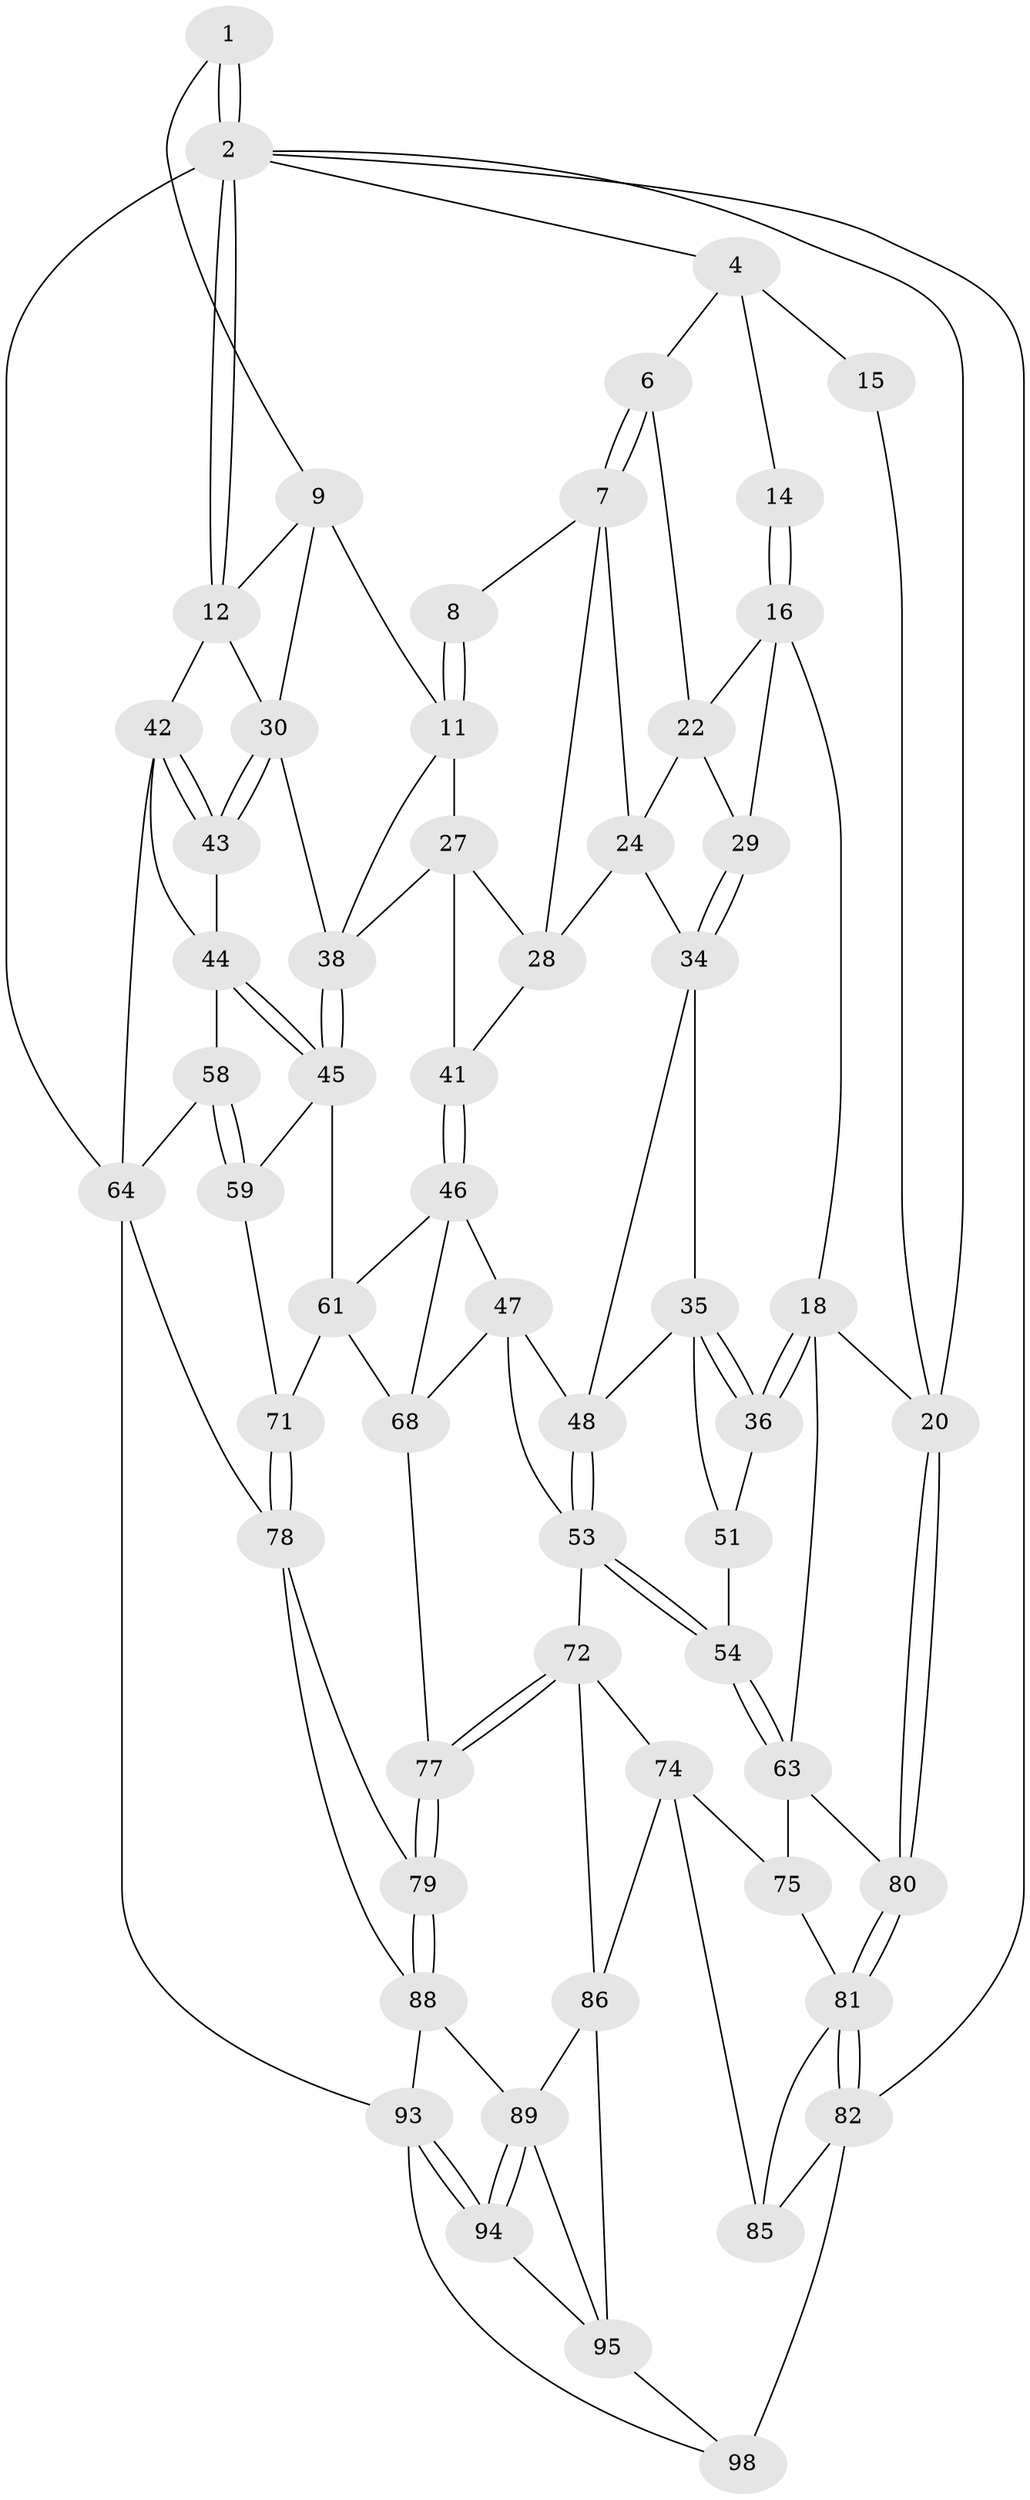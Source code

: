 // original degree distribution, {3: 0.04, 6: 0.22, 5: 0.52, 4: 0.22}
// Generated by graph-tools (version 1.1) at 2025/38/02/21/25 10:38:58]
// undirected, 59 vertices, 133 edges
graph export_dot {
graph [start="1"]
  node [color=gray90,style=filled];
  1 [pos="+0.8765576261339478+0"];
  2 [pos="+1+0",super="+3"];
  4 [pos="+0+0",super="+5"];
  6 [pos="+0.34980163757138344+0"];
  7 [pos="+0.3791861242381362+0",super="+23"];
  8 [pos="+0.6946983273320871+0"];
  9 [pos="+0.8467236855339899+0.029659137056739098",super="+10"];
  11 [pos="+0.6972586959825376+0.037818673246477225",super="+26"];
  12 [pos="+1+0",super="+13"];
  14 [pos="+0.13692627825906545+0.02652659580388722"];
  15 [pos="+0.11407604807813904+0.02828140586035828"];
  16 [pos="+0.16869111317799515+0.06395279454336052",super="+17"];
  18 [pos="+0+0.25732048607101576",super="+19"];
  20 [pos="+0+0.25860933452900126",super="+21"];
  22 [pos="+0.23959272712283375+0",super="+25"];
  24 [pos="+0.40542078087851796+0.07268236254176695",super="+33"];
  27 [pos="+0.6884023151304959+0.04598787228075683",super="+40"];
  28 [pos="+0.6065673736542434+0.08179520370566977",super="+32"];
  29 [pos="+0.23278394073676648+0.11564889939499162"];
  30 [pos="+0.8503996940991352+0.11157006053002358",super="+31"];
  34 [pos="+0.233519358440185+0.1491220786105545",super="+37"];
  35 [pos="+0.18491338392704487+0.2135249353595143",super="+50"];
  36 [pos="+0.11369158688329643+0.24978194756627736"];
  38 [pos="+0.7628257546664968+0.2893113165381283",super="+39"];
  41 [pos="+0.5600515067554043+0.24888429523221509"];
  42 [pos="+1+0.006002374962646882",super="+56"];
  43 [pos="+0.8806932219794933+0.1999570102606537"];
  44 [pos="+0.8528982373107331+0.26462840356182593",super="+57"];
  45 [pos="+0.7744714841640558+0.3036390144877821",super="+60"];
  46 [pos="+0.5362601678037089+0.3262089382726186",super="+62"];
  47 [pos="+0.5075587064175461+0.34294902579310743",super="+66"];
  48 [pos="+0.4221168127463549+0.3186317181584618",super="+49"];
  51 [pos="+0.33730503091728803+0.24831975317927282",super="+52"];
  53 [pos="+0.36241985872535637+0.4037884985938902",super="+67"];
  54 [pos="+0.29412786680076564+0.41681663481183284",super="+55"];
  58 [pos="+1+0.6156495523758446"];
  59 [pos="+0.8736485416972365+0.5034959403285267"];
  61 [pos="+0.6941771231409203+0.3816217540750265",super="+70"];
  63 [pos="+0.26871209248897976+0.46723582892463134",super="+76"];
  64 [pos="+1+0.6672661070567857",super="+65"];
  68 [pos="+0.5946075882257381+0.4454745313383533",super="+69"];
  71 [pos="+0.6907861558597864+0.5581961822623532"];
  72 [pos="+0.452446698606838+0.5435332543983622",super="+73"];
  74 [pos="+0.30286168910744277+0.5404854056127371",super="+84"];
  75 [pos="+0.276810312618438+0.5216755895431704"];
  77 [pos="+0.5057571791397856+0.5711792959587577"];
  78 [pos="+0.6347401022907848+0.6290809790791425",super="+91"];
  79 [pos="+0.5614787738723687+0.6680346655058705"];
  80 [pos="+0+0.5320723707305403"];
  81 [pos="+0+0.646069473682067",super="+83"];
  82 [pos="+0+0.8571836041609251",super="+97"];
  85 [pos="+0.21801806260400197+0.761863217470994"];
  86 [pos="+0.3802868526193354+0.7467386620588368",super="+87"];
  88 [pos="+0.5569142761134486+0.6819968812617949",super="+92"];
  89 [pos="+0.5275261746588866+0.71400360435971",super="+90"];
  93 [pos="+0.6992657490204586+1",super="+99"];
  94 [pos="+0.6384103216383206+0.9637372503337323"];
  95 [pos="+0.48814547373894257+0.9170566868642793",super="+96"];
  98 [pos="+0.2960250442562114+1",super="+100"];
  1 -- 2;
  1 -- 2;
  1 -- 9;
  2 -- 12;
  2 -- 12;
  2 -- 64;
  2 -- 20;
  2 -- 4;
  2 -- 82;
  4 -- 15;
  4 -- 6;
  4 -- 14;
  6 -- 7;
  6 -- 7;
  6 -- 22;
  7 -- 8;
  7 -- 24;
  7 -- 28;
  8 -- 11;
  8 -- 11;
  9 -- 11;
  9 -- 12;
  9 -- 30;
  11 -- 27;
  11 -- 38;
  12 -- 42;
  12 -- 30;
  14 -- 16;
  14 -- 16;
  15 -- 20;
  16 -- 22;
  16 -- 18;
  16 -- 29;
  18 -- 36;
  18 -- 36;
  18 -- 20;
  18 -- 63;
  20 -- 80;
  20 -- 80;
  22 -- 24;
  22 -- 29;
  24 -- 34;
  24 -- 28;
  27 -- 28;
  27 -- 41;
  27 -- 38;
  28 -- 41;
  29 -- 34;
  29 -- 34;
  30 -- 43;
  30 -- 43;
  30 -- 38;
  34 -- 35;
  34 -- 48;
  35 -- 36;
  35 -- 36;
  35 -- 51;
  35 -- 48;
  36 -- 51;
  38 -- 45;
  38 -- 45;
  41 -- 46;
  41 -- 46;
  42 -- 43;
  42 -- 43;
  42 -- 44;
  42 -- 64;
  43 -- 44;
  44 -- 45;
  44 -- 45;
  44 -- 58;
  45 -- 61;
  45 -- 59;
  46 -- 47;
  46 -- 68;
  46 -- 61;
  47 -- 48;
  47 -- 68;
  47 -- 53;
  48 -- 53;
  48 -- 53;
  51 -- 54 [weight=2];
  53 -- 54;
  53 -- 54;
  53 -- 72;
  54 -- 63;
  54 -- 63;
  58 -- 59;
  58 -- 59;
  58 -- 64;
  59 -- 71;
  61 -- 68;
  61 -- 71;
  63 -- 80;
  63 -- 75;
  64 -- 78;
  64 -- 93;
  68 -- 77;
  71 -- 78;
  71 -- 78;
  72 -- 77;
  72 -- 77;
  72 -- 74;
  72 -- 86;
  74 -- 75;
  74 -- 85;
  74 -- 86;
  75 -- 81;
  77 -- 79;
  77 -- 79;
  78 -- 79;
  78 -- 88;
  79 -- 88;
  79 -- 88;
  80 -- 81;
  80 -- 81;
  81 -- 82;
  81 -- 82;
  81 -- 85;
  82 -- 98 [weight=2];
  82 -- 85;
  86 -- 95;
  86 -- 89;
  88 -- 89;
  88 -- 93;
  89 -- 94;
  89 -- 94;
  89 -- 95;
  93 -- 94;
  93 -- 94;
  93 -- 98;
  94 -- 95;
  95 -- 98;
}

